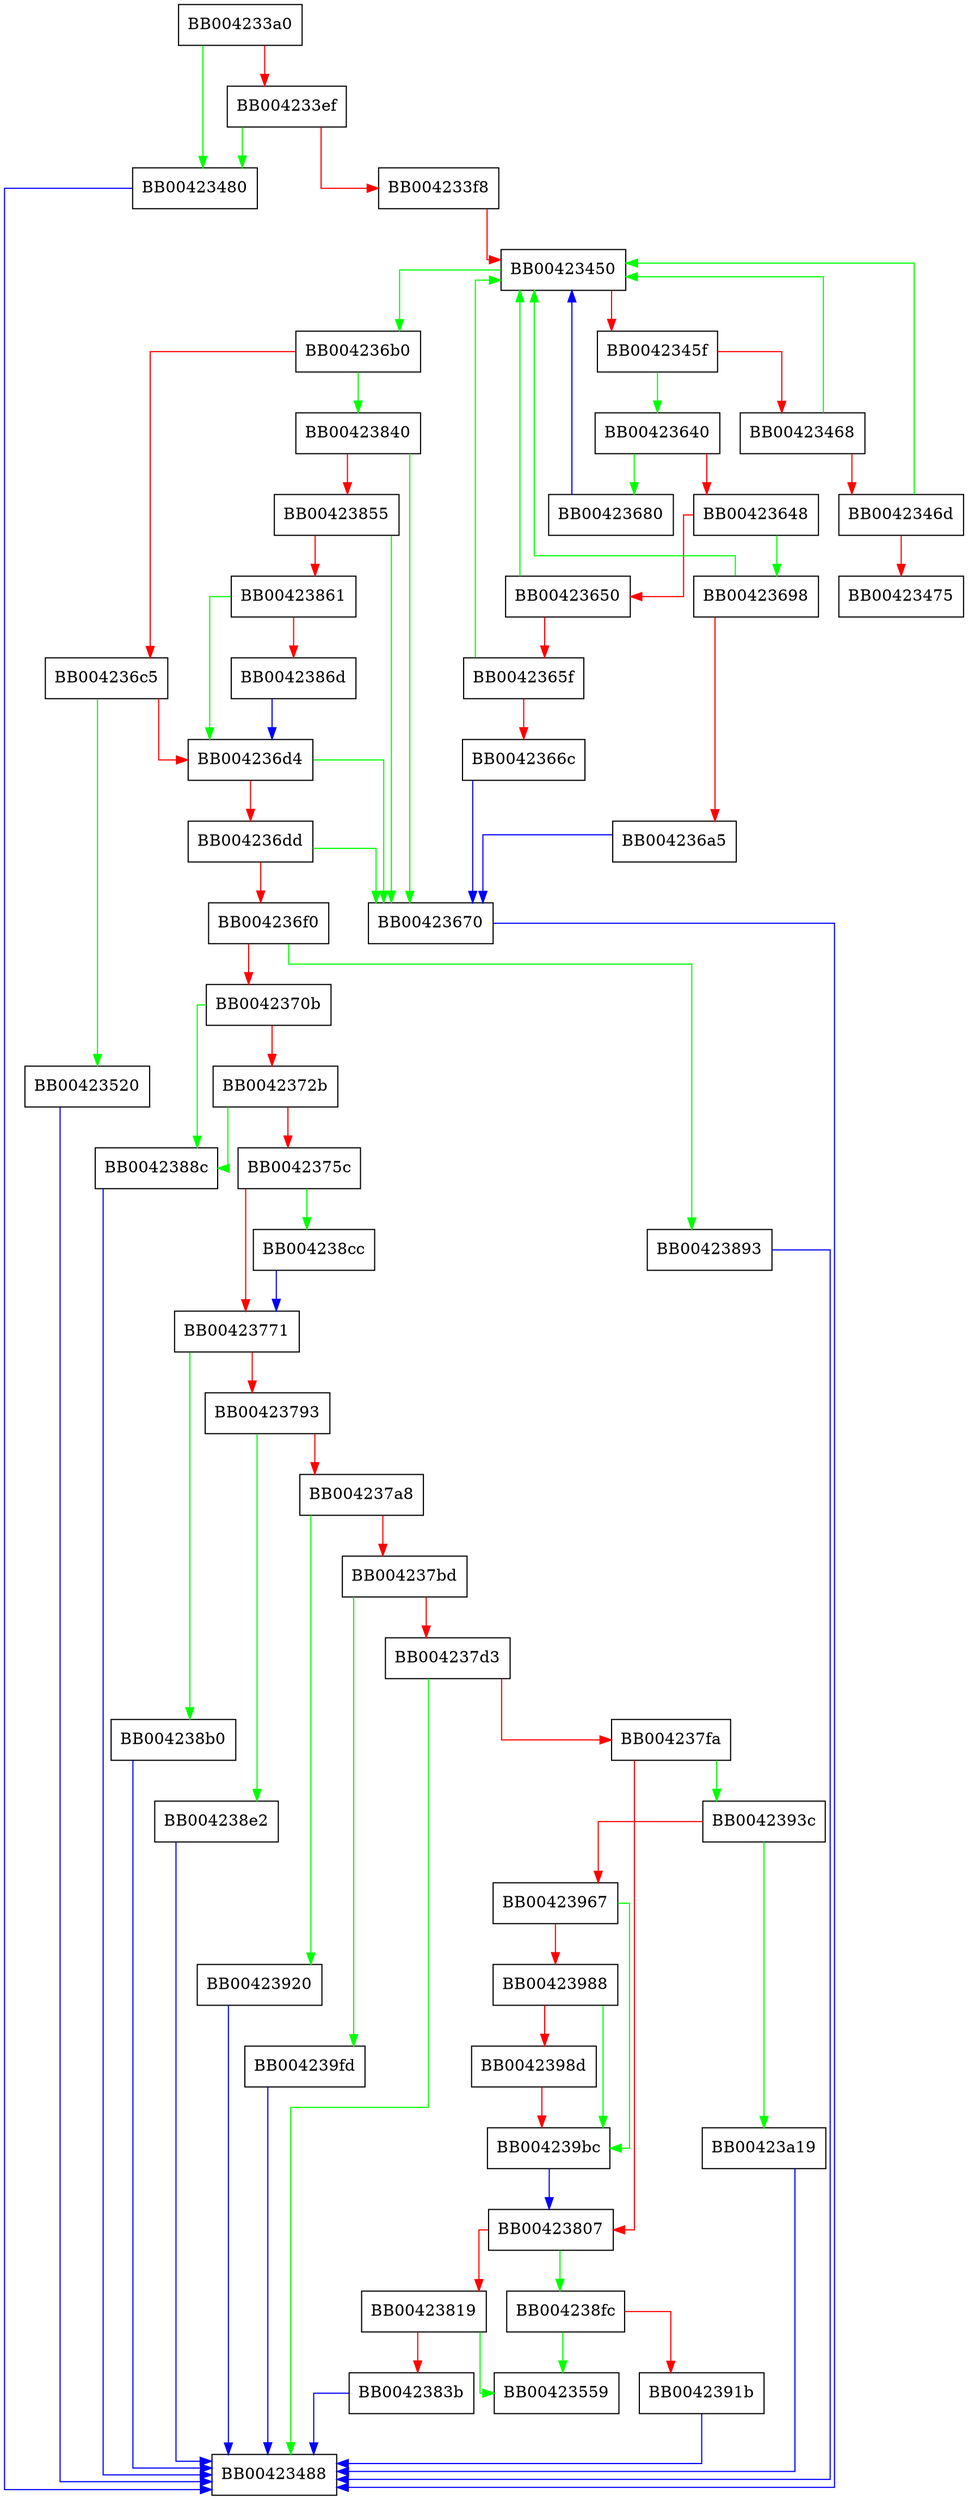 digraph genrsa_main {
  node [shape="box"];
  graph [splines=ortho];
  BB004233a0 -> BB00423480 [color="green"];
  BB004233a0 -> BB004233ef [color="red"];
  BB004233ef -> BB00423480 [color="green"];
  BB004233ef -> BB004233f8 [color="red"];
  BB004233f8 -> BB00423450 [color="red"];
  BB00423450 -> BB004236b0 [color="green"];
  BB00423450 -> BB0042345f [color="red"];
  BB0042345f -> BB00423640 [color="green"];
  BB0042345f -> BB00423468 [color="red"];
  BB00423468 -> BB00423450 [color="green"];
  BB00423468 -> BB0042346d [color="red"];
  BB0042346d -> BB00423450 [color="green"];
  BB0042346d -> BB00423475 [color="red"];
  BB00423480 -> BB00423488 [color="blue"];
  BB00423520 -> BB00423488 [color="blue"];
  BB00423640 -> BB00423680 [color="green"];
  BB00423640 -> BB00423648 [color="red"];
  BB00423648 -> BB00423698 [color="green"];
  BB00423648 -> BB00423650 [color="red"];
  BB00423650 -> BB00423450 [color="green"];
  BB00423650 -> BB0042365f [color="red"];
  BB0042365f -> BB00423450 [color="green"];
  BB0042365f -> BB0042366c [color="red"];
  BB0042366c -> BB00423670 [color="blue"];
  BB00423670 -> BB00423488 [color="blue"];
  BB00423680 -> BB00423450 [color="blue"];
  BB00423698 -> BB00423450 [color="green"];
  BB00423698 -> BB004236a5 [color="red"];
  BB004236a5 -> BB00423670 [color="blue"];
  BB004236b0 -> BB00423840 [color="green"];
  BB004236b0 -> BB004236c5 [color="red"];
  BB004236c5 -> BB00423520 [color="green"];
  BB004236c5 -> BB004236d4 [color="red"];
  BB004236d4 -> BB00423670 [color="green"];
  BB004236d4 -> BB004236dd [color="red"];
  BB004236dd -> BB00423670 [color="green"];
  BB004236dd -> BB004236f0 [color="red"];
  BB004236f0 -> BB00423893 [color="green"];
  BB004236f0 -> BB0042370b [color="red"];
  BB0042370b -> BB0042388c [color="green"];
  BB0042370b -> BB0042372b [color="red"];
  BB0042372b -> BB0042388c [color="green"];
  BB0042372b -> BB0042375c [color="red"];
  BB0042375c -> BB004238cc [color="green"];
  BB0042375c -> BB00423771 [color="red"];
  BB00423771 -> BB004238b0 [color="green"];
  BB00423771 -> BB00423793 [color="red"];
  BB00423793 -> BB004238e2 [color="green"];
  BB00423793 -> BB004237a8 [color="red"];
  BB004237a8 -> BB00423920 [color="green"];
  BB004237a8 -> BB004237bd [color="red"];
  BB004237bd -> BB004239fd [color="green"];
  BB004237bd -> BB004237d3 [color="red"];
  BB004237d3 -> BB00423488 [color="green"];
  BB004237d3 -> BB004237fa [color="red"];
  BB004237fa -> BB0042393c [color="green"];
  BB004237fa -> BB00423807 [color="red"];
  BB00423807 -> BB004238fc [color="green"];
  BB00423807 -> BB00423819 [color="red"];
  BB00423819 -> BB00423559 [color="green"];
  BB00423819 -> BB0042383b [color="red"];
  BB0042383b -> BB00423488 [color="blue"];
  BB00423840 -> BB00423670 [color="green"];
  BB00423840 -> BB00423855 [color="red"];
  BB00423855 -> BB00423670 [color="green"];
  BB00423855 -> BB00423861 [color="red"];
  BB00423861 -> BB004236d4 [color="green"];
  BB00423861 -> BB0042386d [color="red"];
  BB0042386d -> BB004236d4 [color="blue"];
  BB0042388c -> BB00423488 [color="blue"];
  BB00423893 -> BB00423488 [color="blue"];
  BB004238b0 -> BB00423488 [color="blue"];
  BB004238cc -> BB00423771 [color="blue"];
  BB004238e2 -> BB00423488 [color="blue"];
  BB004238fc -> BB00423559 [color="green"];
  BB004238fc -> BB0042391b [color="red"];
  BB0042391b -> BB00423488 [color="blue"];
  BB00423920 -> BB00423488 [color="blue"];
  BB0042393c -> BB00423a19 [color="green"];
  BB0042393c -> BB00423967 [color="red"];
  BB00423967 -> BB004239bc [color="green"];
  BB00423967 -> BB00423988 [color="red"];
  BB00423988 -> BB004239bc [color="green"];
  BB00423988 -> BB0042398d [color="red"];
  BB0042398d -> BB004239bc [color="red"];
  BB004239bc -> BB00423807 [color="blue"];
  BB004239fd -> BB00423488 [color="blue"];
  BB00423a19 -> BB00423488 [color="blue"];
}